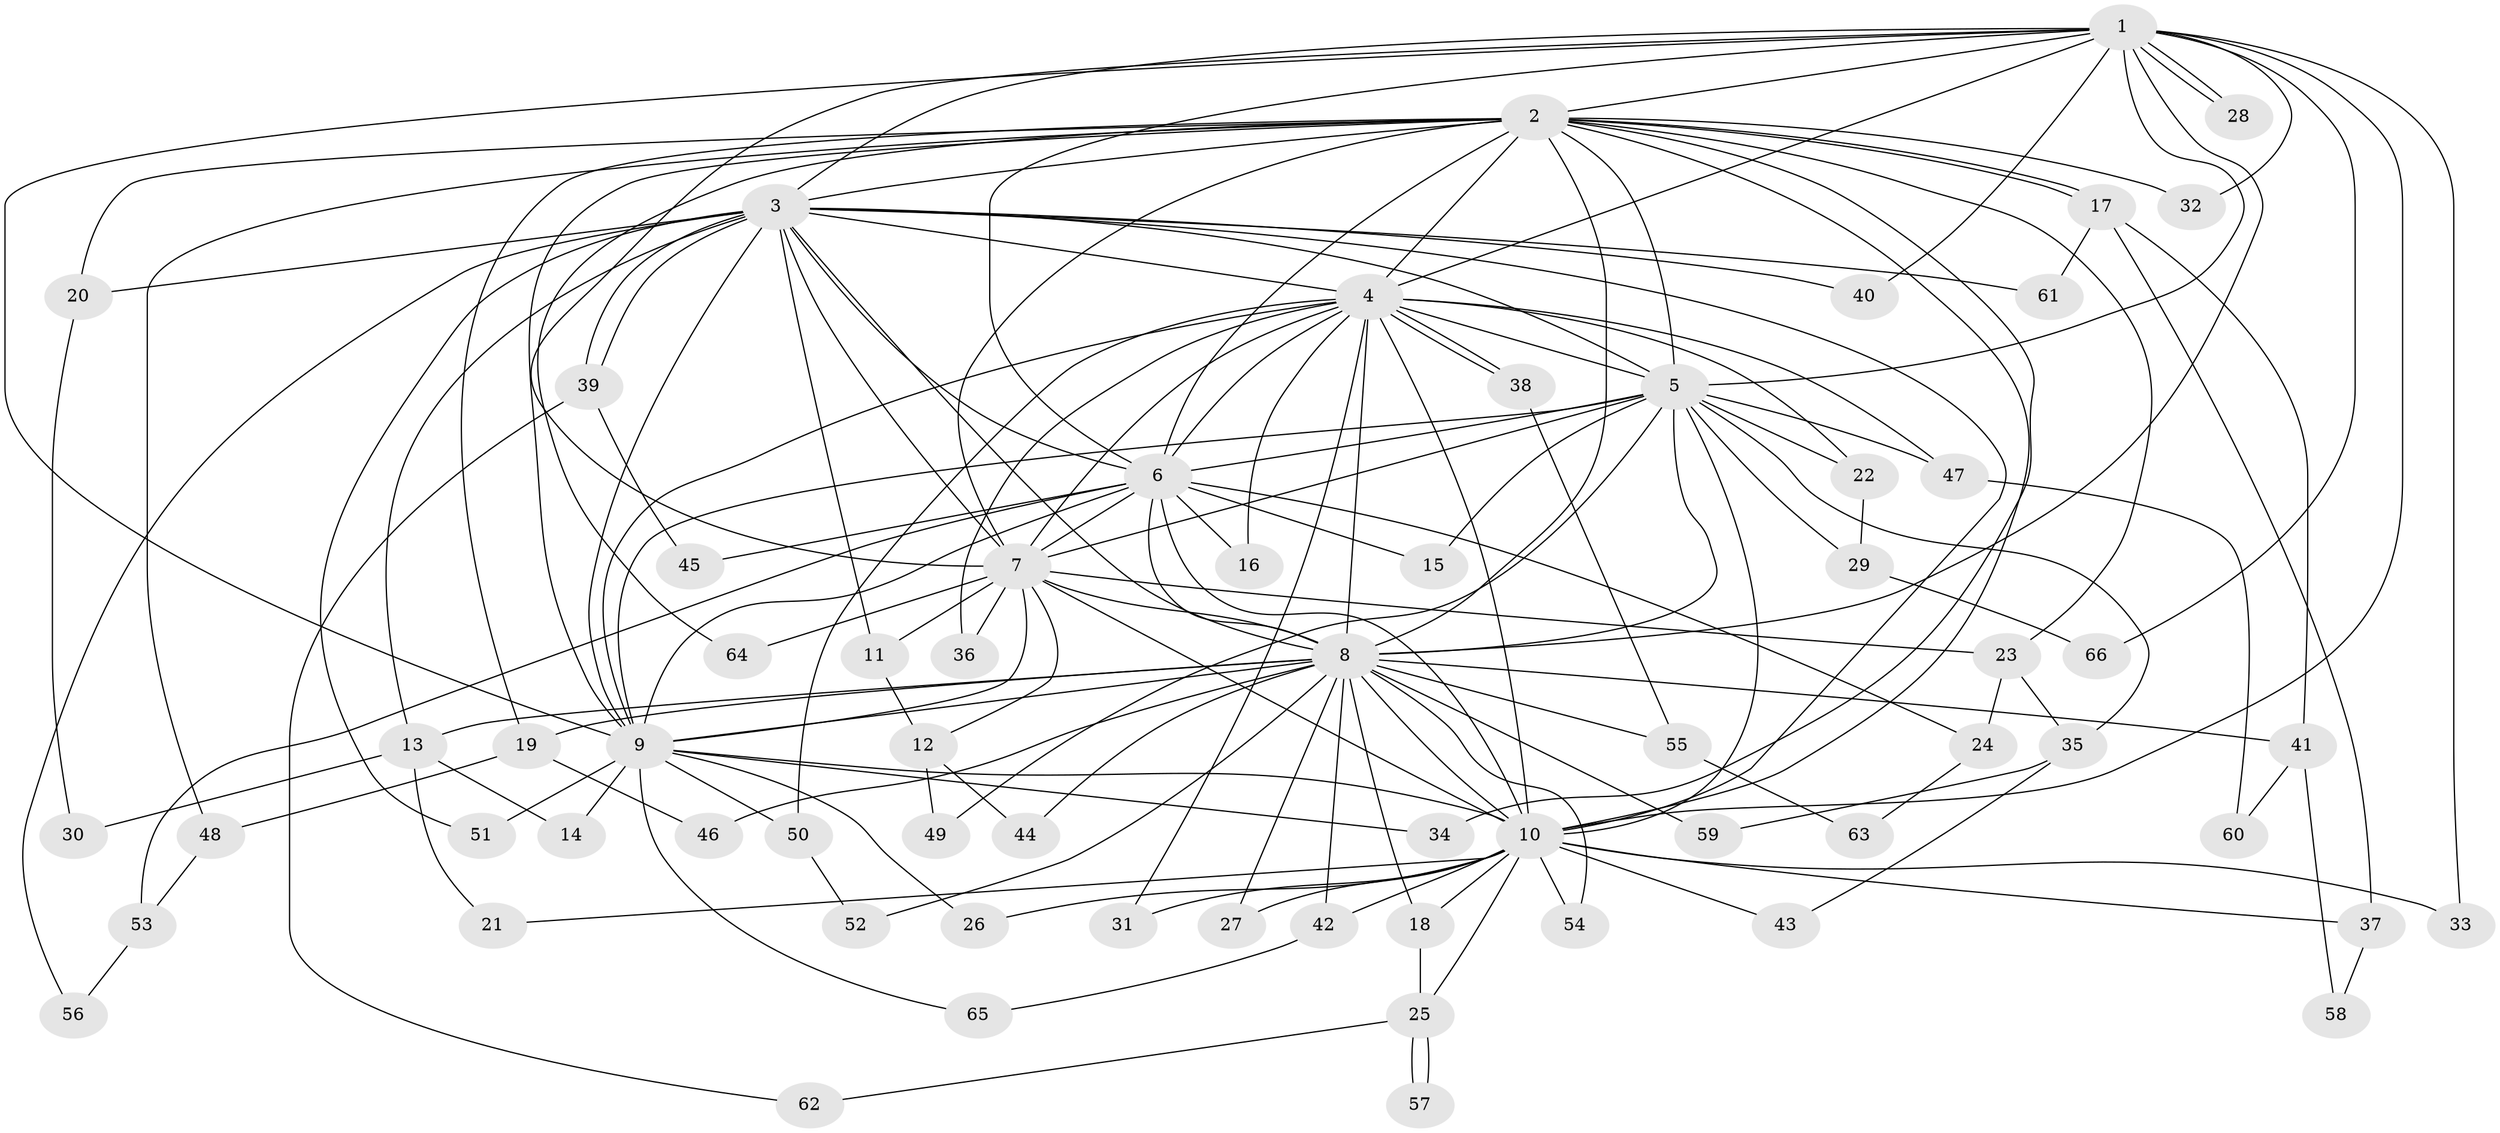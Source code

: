 // Generated by graph-tools (version 1.1) at 2025/46/03/09/25 04:46:04]
// undirected, 66 vertices, 157 edges
graph export_dot {
graph [start="1"]
  node [color=gray90,style=filled];
  1;
  2;
  3;
  4;
  5;
  6;
  7;
  8;
  9;
  10;
  11;
  12;
  13;
  14;
  15;
  16;
  17;
  18;
  19;
  20;
  21;
  22;
  23;
  24;
  25;
  26;
  27;
  28;
  29;
  30;
  31;
  32;
  33;
  34;
  35;
  36;
  37;
  38;
  39;
  40;
  41;
  42;
  43;
  44;
  45;
  46;
  47;
  48;
  49;
  50;
  51;
  52;
  53;
  54;
  55;
  56;
  57;
  58;
  59;
  60;
  61;
  62;
  63;
  64;
  65;
  66;
  1 -- 2;
  1 -- 3;
  1 -- 4;
  1 -- 5;
  1 -- 6;
  1 -- 7;
  1 -- 8;
  1 -- 9;
  1 -- 10;
  1 -- 28;
  1 -- 28;
  1 -- 32;
  1 -- 33;
  1 -- 40;
  1 -- 66;
  2 -- 3;
  2 -- 4;
  2 -- 5;
  2 -- 6;
  2 -- 7;
  2 -- 8;
  2 -- 9;
  2 -- 10;
  2 -- 17;
  2 -- 17;
  2 -- 19;
  2 -- 20;
  2 -- 23;
  2 -- 32;
  2 -- 34;
  2 -- 48;
  2 -- 64;
  3 -- 4;
  3 -- 5;
  3 -- 6;
  3 -- 7;
  3 -- 8;
  3 -- 9;
  3 -- 10;
  3 -- 11;
  3 -- 13;
  3 -- 20;
  3 -- 39;
  3 -- 39;
  3 -- 40;
  3 -- 51;
  3 -- 56;
  3 -- 61;
  4 -- 5;
  4 -- 6;
  4 -- 7;
  4 -- 8;
  4 -- 9;
  4 -- 10;
  4 -- 16;
  4 -- 22;
  4 -- 31;
  4 -- 36;
  4 -- 38;
  4 -- 38;
  4 -- 47;
  4 -- 50;
  5 -- 6;
  5 -- 7;
  5 -- 8;
  5 -- 9;
  5 -- 10;
  5 -- 15;
  5 -- 22;
  5 -- 29;
  5 -- 35;
  5 -- 47;
  5 -- 49;
  6 -- 7;
  6 -- 8;
  6 -- 9;
  6 -- 10;
  6 -- 15;
  6 -- 16;
  6 -- 24;
  6 -- 45;
  6 -- 53;
  7 -- 8;
  7 -- 9;
  7 -- 10;
  7 -- 11;
  7 -- 12;
  7 -- 23;
  7 -- 36;
  7 -- 64;
  8 -- 9;
  8 -- 10;
  8 -- 13;
  8 -- 18;
  8 -- 19;
  8 -- 27;
  8 -- 41;
  8 -- 42;
  8 -- 44;
  8 -- 46;
  8 -- 52;
  8 -- 54;
  8 -- 55;
  8 -- 59;
  9 -- 10;
  9 -- 14;
  9 -- 26;
  9 -- 34;
  9 -- 50;
  9 -- 51;
  9 -- 65;
  10 -- 18;
  10 -- 21;
  10 -- 25;
  10 -- 26;
  10 -- 27;
  10 -- 31;
  10 -- 33;
  10 -- 37;
  10 -- 42;
  10 -- 43;
  10 -- 54;
  11 -- 12;
  12 -- 44;
  12 -- 49;
  13 -- 14;
  13 -- 21;
  13 -- 30;
  17 -- 37;
  17 -- 41;
  17 -- 61;
  18 -- 25;
  19 -- 46;
  19 -- 48;
  20 -- 30;
  22 -- 29;
  23 -- 24;
  23 -- 35;
  24 -- 63;
  25 -- 57;
  25 -- 57;
  25 -- 62;
  29 -- 66;
  35 -- 43;
  35 -- 59;
  37 -- 58;
  38 -- 55;
  39 -- 45;
  39 -- 62;
  41 -- 58;
  41 -- 60;
  42 -- 65;
  47 -- 60;
  48 -- 53;
  50 -- 52;
  53 -- 56;
  55 -- 63;
}
